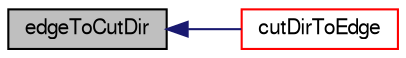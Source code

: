 digraph "edgeToCutDir"
{
  bgcolor="transparent";
  edge [fontname="FreeSans",fontsize="10",labelfontname="FreeSans",labelfontsize="10"];
  node [fontname="FreeSans",fontsize="10",shape=record];
  rankdir="LR";
  Node1 [label="edgeToCutDir",height=0.2,width=0.4,color="black", fillcolor="grey75", style="filled" fontcolor="black"];
  Node1 -> Node2 [dir="back",color="midnightblue",fontsize="10",style="solid",fontname="FreeSans"];
  Node2 [label="cutDirToEdge",height=0.2,width=0.4,color="red",URL="$a10290.html#a56664f3017553939ea9760e96b9e24f2",tooltip="Reverse of edgeToCutDir: given direction find edge bundle and. "];
}

